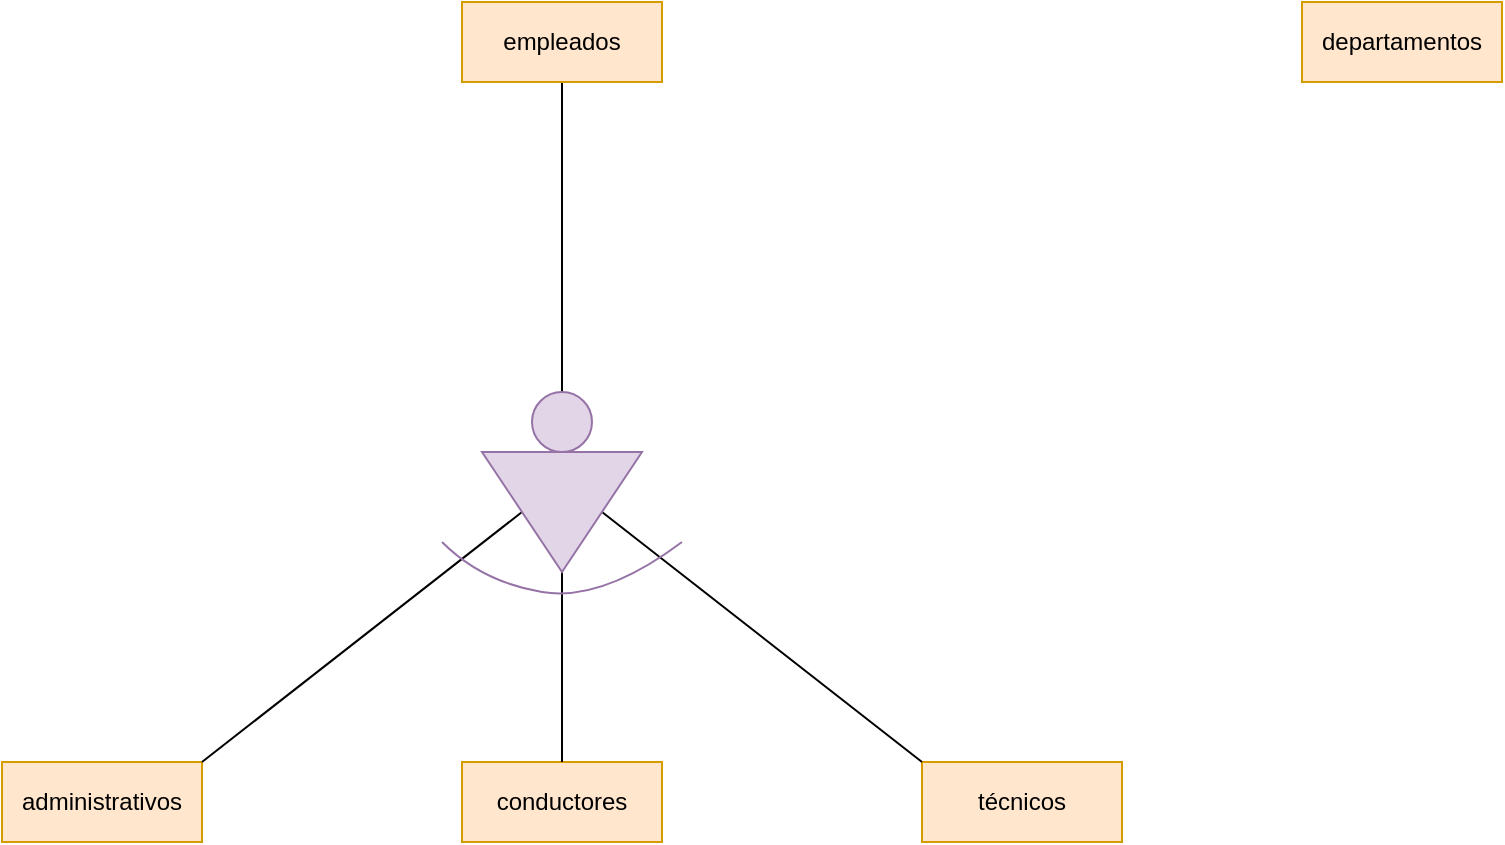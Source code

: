 <mxfile version="22.1.3" type="github">
  <diagram name="Página-1" id="GC3bQp9kBZes_taBvnxz">
    <mxGraphModel dx="2069" dy="831" grid="1" gridSize="10" guides="1" tooltips="1" connect="1" arrows="1" fold="1" page="1" pageScale="1" pageWidth="827" pageHeight="1169" math="0" shadow="0">
      <root>
        <mxCell id="0" />
        <mxCell id="1" parent="0" />
        <mxCell id="PX5-3yKAfKvkiZLicapt-14" style="edgeStyle=none;shape=connector;curved=1;rounded=1;orthogonalLoop=1;jettySize=auto;html=1;exitX=0.5;exitY=1;exitDx=0;exitDy=0;entryX=0.5;entryY=0;entryDx=0;entryDy=0;labelBackgroundColor=default;strokeColor=default;align=center;verticalAlign=middle;fontFamily=Helvetica;fontSize=11;fontColor=default;endArrow=none;endFill=0;" edge="1" parent="1" source="PX5-3yKAfKvkiZLicapt-1" target="PX5-3yKAfKvkiZLicapt-7">
          <mxGeometry relative="1" as="geometry" />
        </mxCell>
        <mxCell id="PX5-3yKAfKvkiZLicapt-1" value="empleados" style="whiteSpace=wrap;html=1;align=center;fillColor=#ffe6cc;strokeColor=#d79b00;" vertex="1" parent="1">
          <mxGeometry x="90" y="330" width="100" height="40" as="geometry" />
        </mxCell>
        <mxCell id="PX5-3yKAfKvkiZLicapt-2" value="departamentos" style="whiteSpace=wrap;html=1;align=center;fillColor=#ffe6cc;strokeColor=#d79b00;" vertex="1" parent="1">
          <mxGeometry x="510" y="330" width="100" height="40" as="geometry" />
        </mxCell>
        <mxCell id="PX5-3yKAfKvkiZLicapt-3" value="administrativos" style="whiteSpace=wrap;html=1;align=center;fillColor=#ffe6cc;strokeColor=#d79b00;" vertex="1" parent="1">
          <mxGeometry x="-140" y="710" width="100" height="40" as="geometry" />
        </mxCell>
        <mxCell id="PX5-3yKAfKvkiZLicapt-4" value="técnicos" style="whiteSpace=wrap;html=1;align=center;fillColor=#ffe6cc;strokeColor=#d79b00;" vertex="1" parent="1">
          <mxGeometry x="320" y="710" width="100" height="40" as="geometry" />
        </mxCell>
        <mxCell id="PX5-3yKAfKvkiZLicapt-5" value="conductores" style="whiteSpace=wrap;html=1;align=center;fillColor=#ffe6cc;strokeColor=#d79b00;" vertex="1" parent="1">
          <mxGeometry x="90" y="710" width="100" height="40" as="geometry" />
        </mxCell>
        <mxCell id="PX5-3yKAfKvkiZLicapt-11" style="edgeStyle=none;shape=connector;curved=1;rounded=1;orthogonalLoop=1;jettySize=auto;html=1;exitX=0.5;exitY=1;exitDx=0;exitDy=0;entryX=1;entryY=0;entryDx=0;entryDy=0;labelBackgroundColor=default;strokeColor=default;align=center;verticalAlign=middle;fontFamily=Helvetica;fontSize=11;fontColor=default;endArrow=none;endFill=0;" edge="1" parent="1" source="PX5-3yKAfKvkiZLicapt-6" target="PX5-3yKAfKvkiZLicapt-3">
          <mxGeometry relative="1" as="geometry" />
        </mxCell>
        <mxCell id="PX5-3yKAfKvkiZLicapt-12" style="edgeStyle=none;shape=connector;curved=1;rounded=1;orthogonalLoop=1;jettySize=auto;html=1;exitX=1;exitY=0.5;exitDx=0;exitDy=0;entryX=0.5;entryY=0;entryDx=0;entryDy=0;labelBackgroundColor=default;strokeColor=default;align=center;verticalAlign=middle;fontFamily=Helvetica;fontSize=11;fontColor=default;endArrow=none;endFill=0;" edge="1" parent="1" source="PX5-3yKAfKvkiZLicapt-6" target="PX5-3yKAfKvkiZLicapt-5">
          <mxGeometry relative="1" as="geometry" />
        </mxCell>
        <mxCell id="PX5-3yKAfKvkiZLicapt-13" style="edgeStyle=none;shape=connector;curved=1;rounded=1;orthogonalLoop=1;jettySize=auto;html=1;exitX=0.5;exitY=0;exitDx=0;exitDy=0;entryX=0;entryY=0;entryDx=0;entryDy=0;labelBackgroundColor=default;strokeColor=default;align=center;verticalAlign=middle;fontFamily=Helvetica;fontSize=11;fontColor=default;endArrow=none;endFill=0;" edge="1" parent="1" source="PX5-3yKAfKvkiZLicapt-6" target="PX5-3yKAfKvkiZLicapt-4">
          <mxGeometry relative="1" as="geometry" />
        </mxCell>
        <mxCell id="PX5-3yKAfKvkiZLicapt-6" value="" style="triangle;whiteSpace=wrap;html=1;fillColor=#e1d5e7;strokeColor=#9673a6;rotation=90;" vertex="1" parent="1">
          <mxGeometry x="110" y="545" width="60" height="80" as="geometry" />
        </mxCell>
        <mxCell id="PX5-3yKAfKvkiZLicapt-7" value="" style="ellipse;whiteSpace=wrap;html=1;aspect=fixed;fillColor=#e1d5e7;strokeColor=#9673a6;" vertex="1" parent="1">
          <mxGeometry x="125" y="525" width="30" height="30" as="geometry" />
        </mxCell>
        <mxCell id="PX5-3yKAfKvkiZLicapt-10" value="" style="endArrow=none;html=1;endFill=0;curved=1;fillColor=#e1d5e7;strokeColor=#9673a6;" edge="1" parent="1">
          <mxGeometry width="50" height="50" relative="1" as="geometry">
            <mxPoint x="200" y="600" as="sourcePoint" />
            <mxPoint x="80" y="600" as="targetPoint" />
            <Array as="points">
              <mxPoint x="160" y="630" />
              <mxPoint x="100" y="620" />
            </Array>
          </mxGeometry>
        </mxCell>
      </root>
    </mxGraphModel>
  </diagram>
</mxfile>

